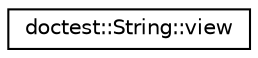 digraph "Graphical Class Hierarchy"
{
 // LATEX_PDF_SIZE
  edge [fontname="Helvetica",fontsize="10",labelfontname="Helvetica",labelfontsize="10"];
  node [fontname="Helvetica",fontsize="10",shape=record];
  rankdir="LR";
  Node0 [label="doctest::String::view",height=0.2,width=0.4,color="black", fillcolor="white", style="filled",URL="$db/d0c/classdoctest_1_1String.html#d6/ddd/structdoctest_1_1String_1_1view",tooltip="OCLINT avoid private static members."];
}
